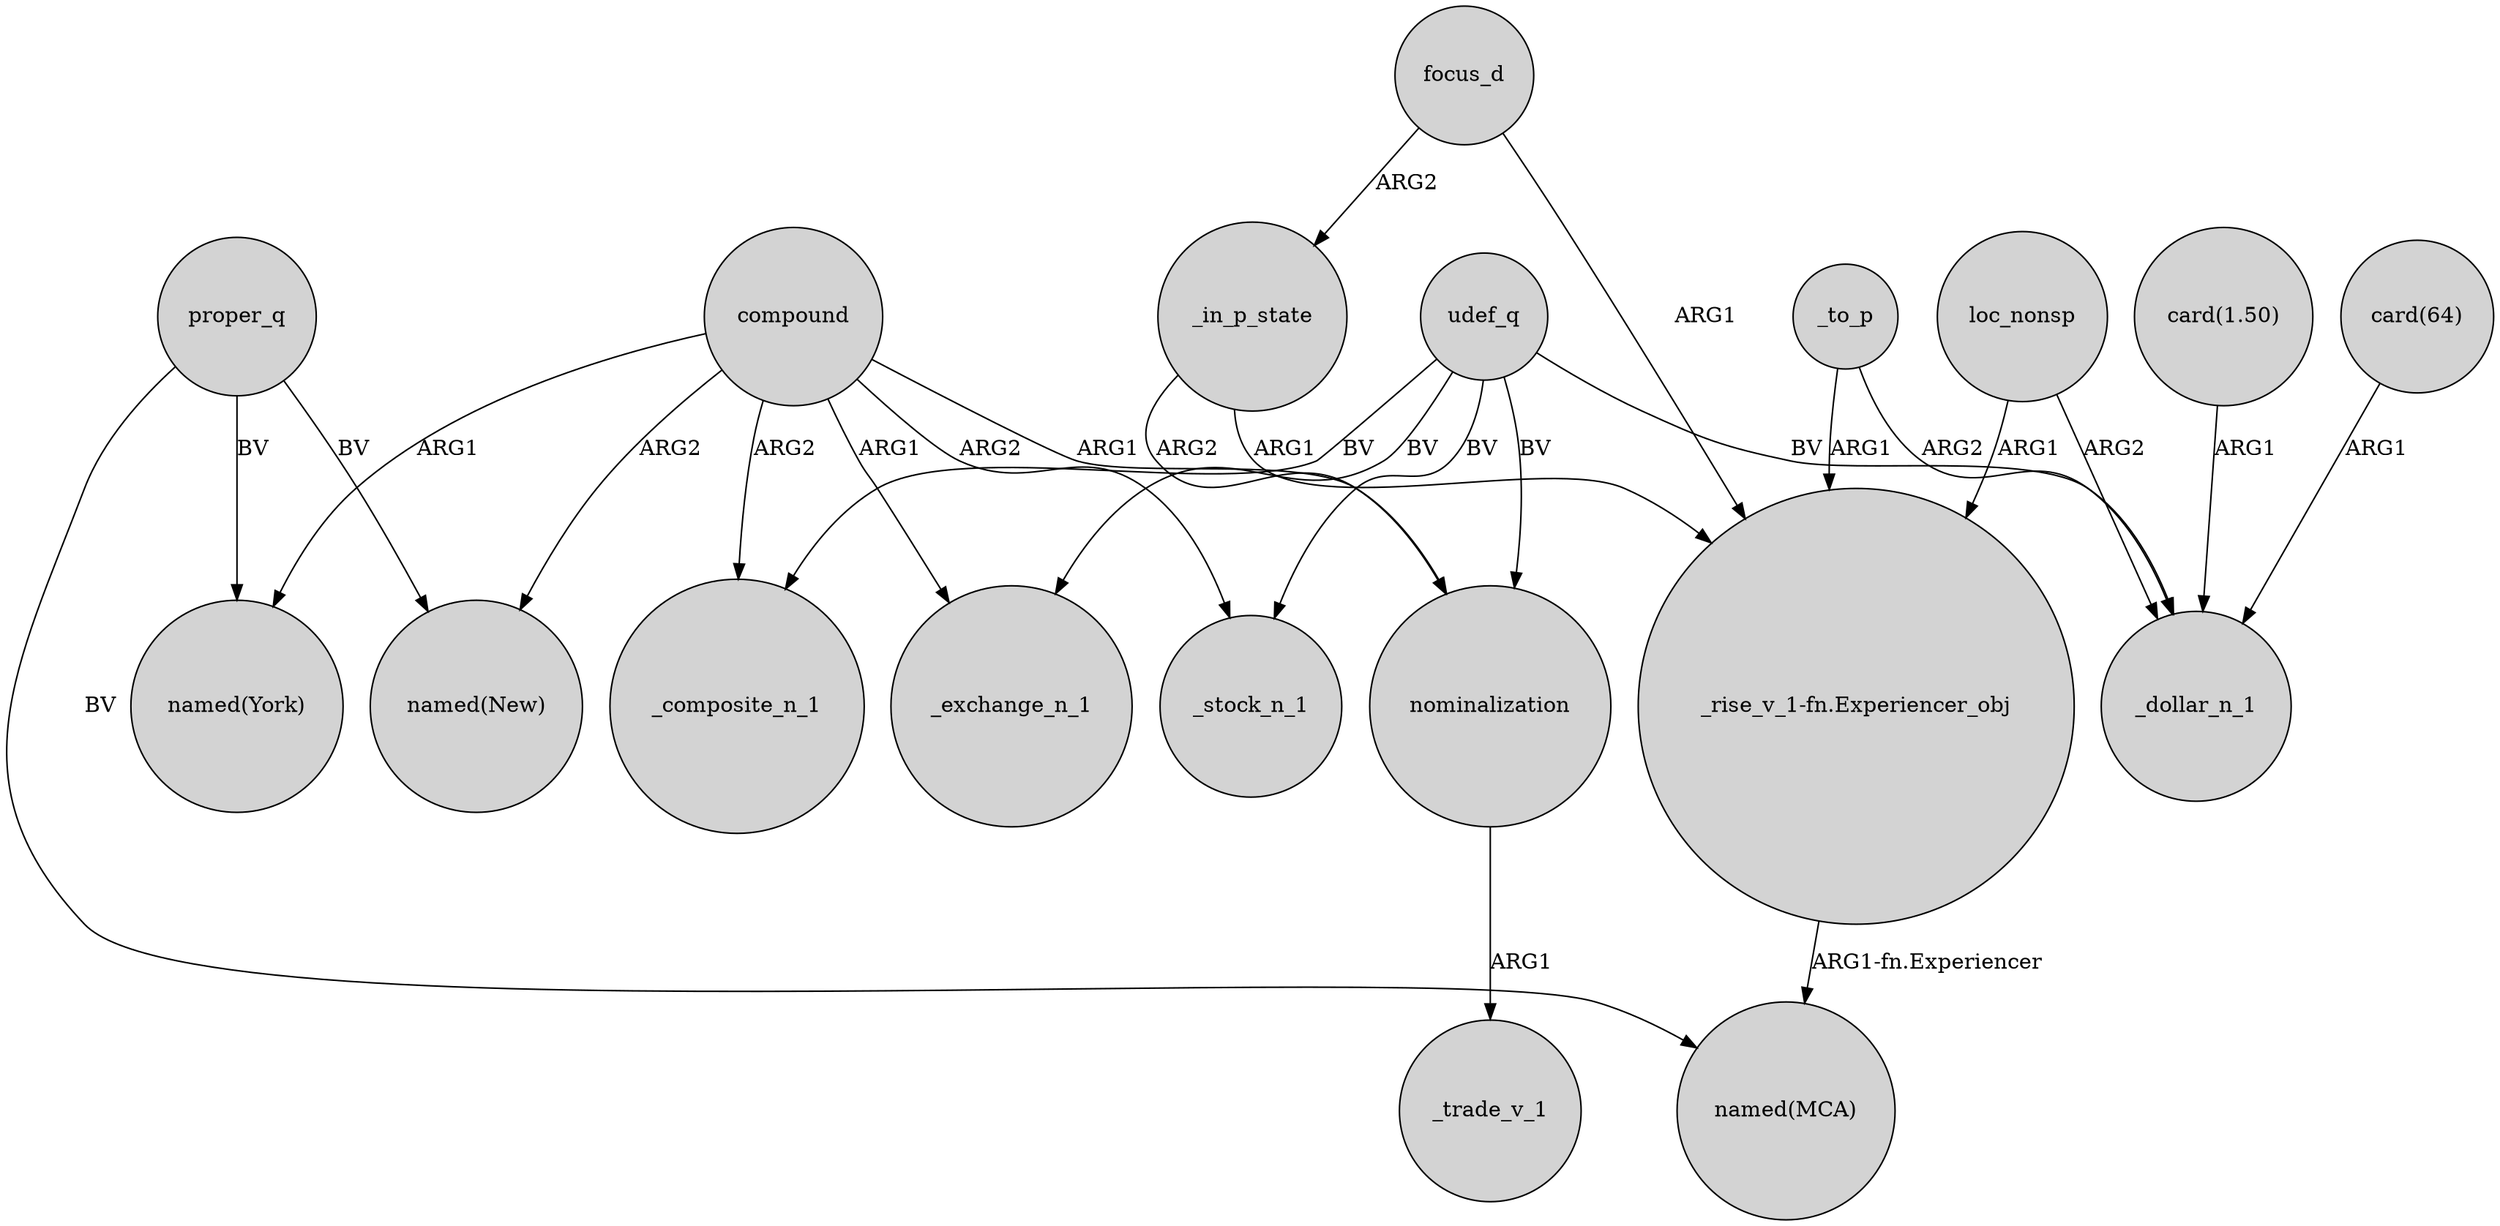 digraph {
	node [shape=circle style=filled]
	_in_p_state -> nominalization [label=ARG2]
	focus_d -> _in_p_state [label=ARG2]
	loc_nonsp -> "_rise_v_1-fn.Experiencer_obj" [label=ARG1]
	loc_nonsp -> _dollar_n_1 [label=ARG2]
	"_rise_v_1-fn.Experiencer_obj" -> "named(MCA)" [label="ARG1-fn.Experiencer"]
	compound -> "named(New)" [label=ARG2]
	proper_q -> "named(New)" [label=BV]
	udef_q -> nominalization [label=BV]
	_in_p_state -> "_rise_v_1-fn.Experiencer_obj" [label=ARG1]
	udef_q -> _exchange_n_1 [label=BV]
	_to_p -> _dollar_n_1 [label=ARG2]
	proper_q -> "named(MCA)" [label=BV]
	compound -> _exchange_n_1 [label=ARG1]
	proper_q -> "named(York)" [label=BV]
	compound -> nominalization [label=ARG1]
	udef_q -> _stock_n_1 [label=BV]
	compound -> _stock_n_1 [label=ARG2]
	"card(64)" -> _dollar_n_1 [label=ARG1]
	udef_q -> _dollar_n_1 [label=BV]
	focus_d -> "_rise_v_1-fn.Experiencer_obj" [label=ARG1]
	udef_q -> _composite_n_1 [label=BV]
	_to_p -> "_rise_v_1-fn.Experiencer_obj" [label=ARG1]
	compound -> "named(York)" [label=ARG1]
	compound -> _composite_n_1 [label=ARG2]
	"card(1.50)" -> _dollar_n_1 [label=ARG1]
	nominalization -> _trade_v_1 [label=ARG1]
}

